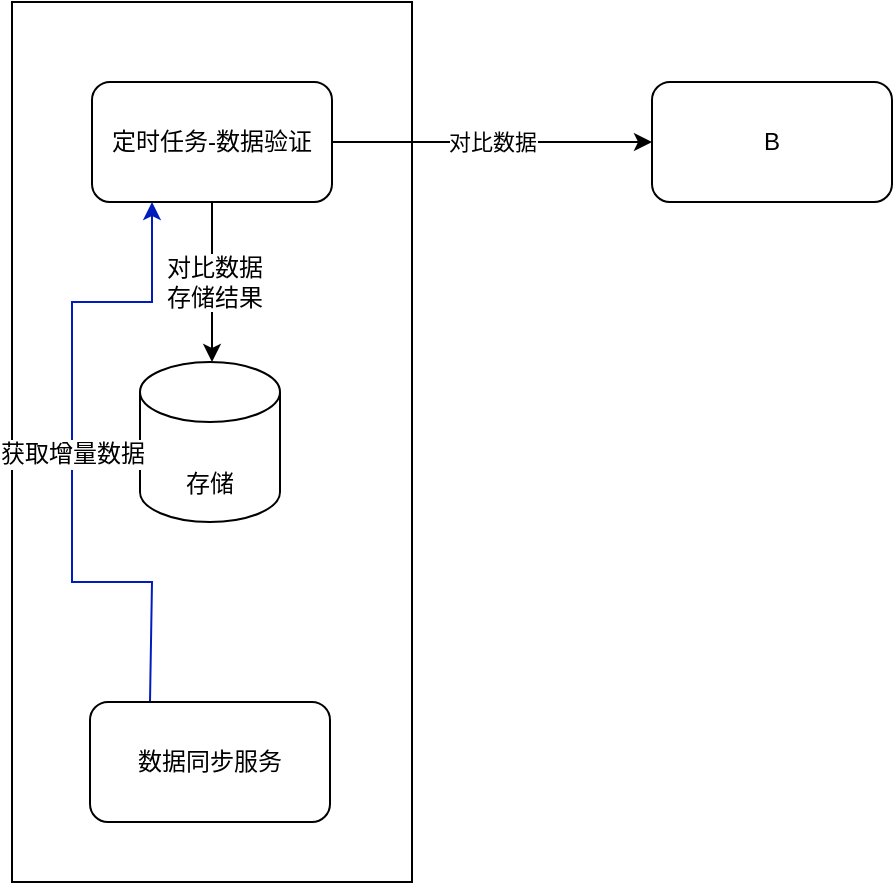 <mxfile version="14.1.1" type="github"><diagram id="cTgDgX14xikcMWw0g8CN" name="第 1 页"><mxGraphModel dx="786" dy="462" grid="1" gridSize="10" guides="1" tooltips="1" connect="1" arrows="1" fold="1" page="1" pageScale="1" pageWidth="827" pageHeight="1169" math="0" shadow="0"><root><mxCell id="0"/><mxCell id="1" parent="0"/><mxCell id="xF1rdSyoxAT8YF1817bv-9" value="" style="rounded=0;whiteSpace=wrap;html=1;fontSize=12;" parent="1" vertex="1"><mxGeometry x="280" y="120" width="200" height="440" as="geometry"/></mxCell><mxCell id="xF1rdSyoxAT8YF1817bv-7" value="对比数据&lt;br&gt;存储结果" style="edgeStyle=orthogonalEdgeStyle;rounded=0;orthogonalLoop=1;jettySize=auto;html=1;fontSize=12;" parent="1" source="xF1rdSyoxAT8YF1817bv-2" edge="1"><mxGeometry relative="1" as="geometry"><mxPoint x="380" y="300" as="targetPoint"/></mxGeometry></mxCell><mxCell id="FmoRXkVZ_B5khsW4gfr9-1" value="对比数据" style="edgeStyle=orthogonalEdgeStyle;rounded=0;orthogonalLoop=1;jettySize=auto;html=1;exitX=1;exitY=0.5;exitDx=0;exitDy=0;entryX=0;entryY=0.5;entryDx=0;entryDy=0;" edge="1" parent="1" source="xF1rdSyoxAT8YF1817bv-2" target="xF1rdSyoxAT8YF1817bv-4"><mxGeometry relative="1" as="geometry"/></mxCell><mxCell id="xF1rdSyoxAT8YF1817bv-2" value="定时任务-数据验证" style="whiteSpace=wrap;html=1;rounded=1;fontSize=12;" parent="1" vertex="1"><mxGeometry x="320" y="160" width="120" height="60" as="geometry"/></mxCell><mxCell id="xF1rdSyoxAT8YF1817bv-4" value="B" style="whiteSpace=wrap;html=1;rounded=1;fontSize=12;" parent="1" vertex="1"><mxGeometry x="600" y="160" width="120" height="60" as="geometry"/></mxCell><mxCell id="xF1rdSyoxAT8YF1817bv-8" value="&lt;br&gt;存储" style="shape=cylinder3;whiteSpace=wrap;html=1;boundedLbl=1;backgroundOutline=1;size=15;fontSize=12;" parent="1" vertex="1"><mxGeometry x="344" y="300" width="70" height="80" as="geometry"/></mxCell><mxCell id="xF1rdSyoxAT8YF1817bv-14" value="获取增量数据" style="edgeStyle=orthogonalEdgeStyle;rounded=0;orthogonalLoop=1;jettySize=auto;html=1;exitX=0.25;exitY=0;exitDx=0;exitDy=0;entryX=0.25;entryY=1;entryDx=0;entryDy=0;fontSize=12;jumpStyle=none;fillColor=#0050ef;strokeColor=#001DBC;" parent="1" source="xF1rdSyoxAT8YF1817bv-10" target="xF1rdSyoxAT8YF1817bv-2" edge="1"><mxGeometry relative="1" as="geometry"><Array as="points"><mxPoint x="350" y="470"/><mxPoint x="350" y="410"/><mxPoint x="310" y="410"/><mxPoint x="310" y="270"/><mxPoint x="350" y="270"/></Array></mxGeometry></mxCell><mxCell id="xF1rdSyoxAT8YF1817bv-10" value="&lt;span&gt;数据同步服务&lt;/span&gt;" style="rounded=1;whiteSpace=wrap;html=1;fontSize=12;" parent="1" vertex="1"><mxGeometry x="319" y="470" width="120" height="60" as="geometry"/></mxCell></root></mxGraphModel></diagram></mxfile>